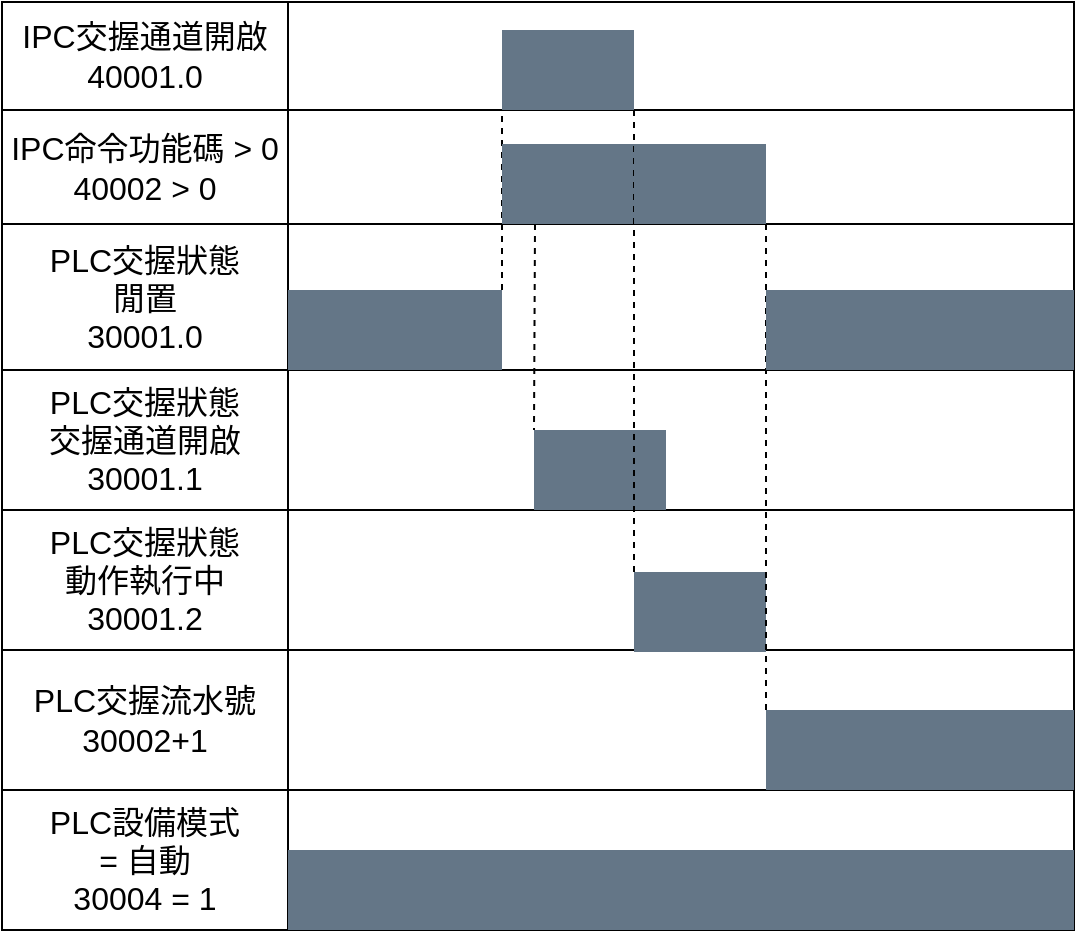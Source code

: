 <mxfile version="28.0.9">
  <diagram name="第 1 页" id="jIi_-YIakTyajCElGTT-">
    <mxGraphModel dx="1188" dy="619" grid="1" gridSize="10" guides="1" tooltips="1" connect="1" arrows="1" fold="1" page="1" pageScale="1" pageWidth="1169" pageHeight="827" math="0" shadow="0">
      <root>
        <mxCell id="0" />
        <mxCell id="1" parent="0" />
        <mxCell id="aK55Ml5ozFXgyBLaSb5B-3" value="" style="shape=table;startSize=0;container=1;collapsible=0;childLayout=tableLayout;fontSize=16;points=[[0,0,0,0,0],[0,0.25,0,0,0],[0,0.5,0,0,0],[0,0.75,0,0,0],[0,1,0,0,0],[0.25,0,0,0,0],[0.25,1,0,0,0],[0.5,0,0,0,0],[0.5,1,0,0,0],[0.75,0,0,0,0],[0.75,1,0,0,0],[1,0,0,0,0],[1,0.25,0,0,0],[1,0.5,0,0,0],[1,0.75,0,0,0],[1,1,0,0,0]];strokeColor=default;swimlaneFillColor=none;gradientColor=none;fillColor=none;" parent="1" vertex="1">
          <mxGeometry x="284" y="129" width="536" height="464" as="geometry" />
        </mxCell>
        <mxCell id="aK55Ml5ozFXgyBLaSb5B-88" value="" style="shape=tableRow;horizontal=0;startSize=0;swimlaneHead=0;swimlaneBody=0;strokeColor=inherit;top=0;left=0;bottom=0;right=0;collapsible=0;dropTarget=0;fillColor=none;points=[[0,0.5],[1,0.5]];portConstraint=eastwest;fontSize=16;" parent="aK55Ml5ozFXgyBLaSb5B-3" vertex="1">
          <mxGeometry width="536" height="54" as="geometry" />
        </mxCell>
        <mxCell id="aK55Ml5ozFXgyBLaSb5B-89" value="IPC交握通道開啟&lt;div&gt;40001.0&lt;/div&gt;" style="shape=partialRectangle;html=1;whiteSpace=wrap;connectable=0;strokeColor=inherit;overflow=hidden;fillColor=none;top=0;left=0;bottom=0;right=0;pointerEvents=1;fontSize=16;" parent="aK55Ml5ozFXgyBLaSb5B-88" vertex="1">
          <mxGeometry width="143" height="54" as="geometry">
            <mxRectangle width="143" height="54" as="alternateBounds" />
          </mxGeometry>
        </mxCell>
        <mxCell id="aK55Ml5ozFXgyBLaSb5B-90" value="" style="shape=partialRectangle;html=1;whiteSpace=wrap;connectable=0;strokeColor=inherit;overflow=hidden;fillColor=none;top=0;left=0;bottom=0;right=0;pointerEvents=1;fontSize=16;" parent="aK55Ml5ozFXgyBLaSb5B-88" vertex="1">
          <mxGeometry x="143" width="393" height="54" as="geometry">
            <mxRectangle width="393" height="54" as="alternateBounds" />
          </mxGeometry>
        </mxCell>
        <mxCell id="aK55Ml5ozFXgyBLaSb5B-8" value="" style="shape=tableRow;horizontal=0;startSize=0;swimlaneHead=0;swimlaneBody=0;strokeColor=inherit;top=0;left=0;bottom=0;right=0;collapsible=0;dropTarget=0;fillColor=none;points=[[0,0.5],[1,0.5]];portConstraint=eastwest;fontSize=16;" parent="aK55Ml5ozFXgyBLaSb5B-3" vertex="1">
          <mxGeometry y="54" width="536" height="57" as="geometry" />
        </mxCell>
        <mxCell id="aK55Ml5ozFXgyBLaSb5B-9" value="IPC命令功能碼 &amp;gt; 0&lt;div&gt;40002 &amp;gt; 0&lt;/div&gt;" style="shape=partialRectangle;html=1;whiteSpace=wrap;connectable=0;strokeColor=inherit;overflow=hidden;fillColor=none;top=0;left=0;bottom=0;right=0;pointerEvents=1;fontSize=16;" parent="aK55Ml5ozFXgyBLaSb5B-8" vertex="1">
          <mxGeometry width="143" height="57" as="geometry">
            <mxRectangle width="143" height="57" as="alternateBounds" />
          </mxGeometry>
        </mxCell>
        <mxCell id="aK55Ml5ozFXgyBLaSb5B-10" value="" style="shape=partialRectangle;html=1;whiteSpace=wrap;connectable=0;strokeColor=inherit;overflow=hidden;fillColor=none;top=0;left=0;bottom=0;right=0;pointerEvents=1;fontSize=16;" parent="aK55Ml5ozFXgyBLaSb5B-8" vertex="1">
          <mxGeometry x="143" width="393" height="57" as="geometry">
            <mxRectangle width="393" height="57" as="alternateBounds" />
          </mxGeometry>
        </mxCell>
        <mxCell id="aK55Ml5ozFXgyBLaSb5B-52" style="shape=tableRow;horizontal=0;startSize=0;swimlaneHead=0;swimlaneBody=0;strokeColor=inherit;top=0;left=0;bottom=0;right=0;collapsible=0;dropTarget=0;fillColor=none;points=[[0,0.5],[1,0.5]];portConstraint=eastwest;fontSize=16;" parent="aK55Ml5ozFXgyBLaSb5B-3" vertex="1">
          <mxGeometry y="111" width="536" height="73" as="geometry" />
        </mxCell>
        <mxCell id="aK55Ml5ozFXgyBLaSb5B-53" value="PLC交握狀態&lt;div&gt;閒置&lt;/div&gt;&lt;div&gt;30001.0&lt;/div&gt;" style="shape=partialRectangle;html=1;whiteSpace=wrap;connectable=0;strokeColor=inherit;overflow=hidden;fillColor=none;top=0;left=0;bottom=0;right=0;pointerEvents=1;fontSize=16;" parent="aK55Ml5ozFXgyBLaSb5B-52" vertex="1">
          <mxGeometry width="143" height="73" as="geometry">
            <mxRectangle width="143" height="73" as="alternateBounds" />
          </mxGeometry>
        </mxCell>
        <mxCell id="aK55Ml5ozFXgyBLaSb5B-54" style="shape=partialRectangle;html=1;whiteSpace=wrap;connectable=0;strokeColor=inherit;overflow=hidden;fillColor=none;top=0;left=0;bottom=0;right=0;pointerEvents=1;fontSize=16;" parent="aK55Ml5ozFXgyBLaSb5B-52" vertex="1">
          <mxGeometry x="143" width="393" height="73" as="geometry">
            <mxRectangle width="393" height="73" as="alternateBounds" />
          </mxGeometry>
        </mxCell>
        <mxCell id="aK55Ml5ozFXgyBLaSb5B-70" style="shape=tableRow;horizontal=0;startSize=0;swimlaneHead=0;swimlaneBody=0;strokeColor=inherit;top=0;left=0;bottom=0;right=0;collapsible=0;dropTarget=0;fillColor=none;points=[[0,0.5],[1,0.5]];portConstraint=eastwest;fontSize=16;" parent="aK55Ml5ozFXgyBLaSb5B-3" vertex="1">
          <mxGeometry y="184" width="536" height="70" as="geometry" />
        </mxCell>
        <mxCell id="aK55Ml5ozFXgyBLaSb5B-71" value="PLC交握狀態&lt;div&gt;交握通道開啟&lt;/div&gt;&lt;div&gt;30001.1&lt;/div&gt;" style="shape=partialRectangle;html=1;whiteSpace=wrap;connectable=0;strokeColor=inherit;overflow=hidden;fillColor=none;top=0;left=0;bottom=0;right=0;pointerEvents=1;fontSize=16;" parent="aK55Ml5ozFXgyBLaSb5B-70" vertex="1">
          <mxGeometry width="143" height="70" as="geometry">
            <mxRectangle width="143" height="70" as="alternateBounds" />
          </mxGeometry>
        </mxCell>
        <mxCell id="aK55Ml5ozFXgyBLaSb5B-72" style="shape=partialRectangle;html=1;whiteSpace=wrap;connectable=0;strokeColor=inherit;overflow=hidden;fillColor=none;top=0;left=0;bottom=0;right=0;pointerEvents=1;fontSize=16;" parent="aK55Ml5ozFXgyBLaSb5B-70" vertex="1">
          <mxGeometry x="143" width="393" height="70" as="geometry">
            <mxRectangle width="393" height="70" as="alternateBounds" />
          </mxGeometry>
        </mxCell>
        <mxCell id="aK55Ml5ozFXgyBLaSb5B-75" style="shape=tableRow;horizontal=0;startSize=0;swimlaneHead=0;swimlaneBody=0;strokeColor=inherit;top=0;left=0;bottom=0;right=0;collapsible=0;dropTarget=0;fillColor=none;points=[[0,0.5],[1,0.5]];portConstraint=eastwest;fontSize=16;" parent="aK55Ml5ozFXgyBLaSb5B-3" vertex="1">
          <mxGeometry y="254" width="536" height="70" as="geometry" />
        </mxCell>
        <mxCell id="aK55Ml5ozFXgyBLaSb5B-76" value="PLC交握狀態&lt;div&gt;動作執行中&lt;/div&gt;&lt;div&gt;30001.2&lt;/div&gt;" style="shape=partialRectangle;html=1;whiteSpace=wrap;connectable=0;strokeColor=inherit;overflow=hidden;fillColor=none;top=0;left=0;bottom=0;right=0;pointerEvents=1;fontSize=16;" parent="aK55Ml5ozFXgyBLaSb5B-75" vertex="1">
          <mxGeometry width="143" height="70" as="geometry">
            <mxRectangle width="143" height="70" as="alternateBounds" />
          </mxGeometry>
        </mxCell>
        <mxCell id="aK55Ml5ozFXgyBLaSb5B-77" style="shape=partialRectangle;html=1;whiteSpace=wrap;connectable=0;strokeColor=inherit;overflow=hidden;fillColor=none;top=0;left=0;bottom=0;right=0;pointerEvents=1;fontSize=16;" parent="aK55Ml5ozFXgyBLaSb5B-75" vertex="1">
          <mxGeometry x="143" width="393" height="70" as="geometry">
            <mxRectangle width="393" height="70" as="alternateBounds" />
          </mxGeometry>
        </mxCell>
        <mxCell id="aK55Ml5ozFXgyBLaSb5B-60" style="shape=tableRow;horizontal=0;startSize=0;swimlaneHead=0;swimlaneBody=0;strokeColor=inherit;top=0;left=0;bottom=0;right=0;collapsible=0;dropTarget=0;fillColor=none;points=[[0,0.5],[1,0.5]];portConstraint=eastwest;fontSize=16;" parent="aK55Ml5ozFXgyBLaSb5B-3" vertex="1">
          <mxGeometry y="324" width="536" height="70" as="geometry" />
        </mxCell>
        <mxCell id="aK55Ml5ozFXgyBLaSb5B-61" value="PLC交握流水號&lt;div&gt;30002+1&lt;/div&gt;" style="shape=partialRectangle;html=1;whiteSpace=wrap;connectable=0;strokeColor=inherit;overflow=hidden;fillColor=none;top=0;left=0;bottom=0;right=0;pointerEvents=1;fontSize=16;" parent="aK55Ml5ozFXgyBLaSb5B-60" vertex="1">
          <mxGeometry width="143" height="70" as="geometry">
            <mxRectangle width="143" height="70" as="alternateBounds" />
          </mxGeometry>
        </mxCell>
        <mxCell id="aK55Ml5ozFXgyBLaSb5B-62" style="shape=partialRectangle;html=1;whiteSpace=wrap;connectable=0;strokeColor=inherit;overflow=hidden;fillColor=none;top=0;left=0;bottom=0;right=0;pointerEvents=1;fontSize=16;" parent="aK55Ml5ozFXgyBLaSb5B-60" vertex="1">
          <mxGeometry x="143" width="393" height="70" as="geometry">
            <mxRectangle width="393" height="70" as="alternateBounds" />
          </mxGeometry>
        </mxCell>
        <mxCell id="aK55Ml5ozFXgyBLaSb5B-56" style="shape=tableRow;horizontal=0;startSize=0;swimlaneHead=0;swimlaneBody=0;strokeColor=inherit;top=0;left=0;bottom=0;right=0;collapsible=0;dropTarget=0;fillColor=none;points=[[0,0.5],[1,0.5]];portConstraint=eastwest;fontSize=16;" parent="aK55Ml5ozFXgyBLaSb5B-3" vertex="1">
          <mxGeometry y="394" width="536" height="70" as="geometry" />
        </mxCell>
        <mxCell id="aK55Ml5ozFXgyBLaSb5B-57" value="PLC設備模式&lt;div&gt;&lt;span style=&quot;background-color: transparent; color: light-dark(rgb(0, 0, 0), rgb(255, 255, 255));&quot;&gt;= 自動&lt;/span&gt;&lt;div&gt;30004 = 1&lt;/div&gt;&lt;/div&gt;" style="shape=partialRectangle;html=1;whiteSpace=wrap;connectable=0;strokeColor=inherit;overflow=hidden;fillColor=none;top=0;left=0;bottom=0;right=0;pointerEvents=1;fontSize=16;" parent="aK55Ml5ozFXgyBLaSb5B-56" vertex="1">
          <mxGeometry width="143" height="70" as="geometry">
            <mxRectangle width="143" height="70" as="alternateBounds" />
          </mxGeometry>
        </mxCell>
        <mxCell id="aK55Ml5ozFXgyBLaSb5B-58" style="shape=partialRectangle;html=1;whiteSpace=wrap;connectable=0;strokeColor=inherit;overflow=hidden;fillColor=none;top=0;left=0;bottom=0;right=0;pointerEvents=1;fontSize=16;" parent="aK55Ml5ozFXgyBLaSb5B-56" vertex="1">
          <mxGeometry x="143" width="393" height="70" as="geometry">
            <mxRectangle width="393" height="70" as="alternateBounds" />
          </mxGeometry>
        </mxCell>
        <mxCell id="aK55Ml5ozFXgyBLaSb5B-96" value="" style="rounded=0;whiteSpace=wrap;html=1;fillColor=#647687;fontColor=#ffffff;strokeColor=none;gradientColor=none;" parent="1" vertex="1">
          <mxGeometry x="534" y="143" width="66" height="40" as="geometry" />
        </mxCell>
        <mxCell id="aK55Ml5ozFXgyBLaSb5B-104" value="" style="endArrow=none;dashed=1;html=1;rounded=0;exitX=1;exitY=0;exitDx=0;exitDy=0;entryX=0;entryY=1;entryDx=0;entryDy=0;" parent="1" source="CeW-MTemfMxPbqHiYguy-44" target="aK55Ml5ozFXgyBLaSb5B-96" edge="1">
          <mxGeometry width="50" height="50" relative="1" as="geometry">
            <mxPoint x="534" y="354" as="sourcePoint" />
            <mxPoint x="534" y="190" as="targetPoint" />
          </mxGeometry>
        </mxCell>
        <mxCell id="CeW-MTemfMxPbqHiYguy-27" value="" style="rounded=0;whiteSpace=wrap;html=1;fillColor=#647687;fontColor=#ffffff;strokeColor=none;gradientColor=none;" vertex="1" parent="1">
          <mxGeometry x="550" y="343" width="66" height="40" as="geometry" />
        </mxCell>
        <mxCell id="CeW-MTemfMxPbqHiYguy-35" value="" style="rounded=0;whiteSpace=wrap;html=1;fillColor=#647687;fontColor=#ffffff;strokeColor=none;gradientColor=none;" vertex="1" parent="1">
          <mxGeometry x="600" y="414" width="66" height="40" as="geometry" />
        </mxCell>
        <mxCell id="CeW-MTemfMxPbqHiYguy-43" value="" style="rounded=0;whiteSpace=wrap;html=1;fillColor=#647687;fontColor=#ffffff;strokeColor=none;gradientColor=none;" vertex="1" parent="1">
          <mxGeometry x="666" y="483" width="154" height="40" as="geometry" />
        </mxCell>
        <mxCell id="CeW-MTemfMxPbqHiYguy-44" value="" style="rounded=0;whiteSpace=wrap;html=1;fillColor=#647687;fontColor=#ffffff;strokeColor=none;gradientColor=none;" vertex="1" parent="1">
          <mxGeometry x="427" y="273" width="107" height="40" as="geometry" />
        </mxCell>
        <mxCell id="CeW-MTemfMxPbqHiYguy-45" value="" style="rounded=0;whiteSpace=wrap;html=1;fillColor=#647687;fontColor=#ffffff;strokeColor=none;gradientColor=none;" vertex="1" parent="1">
          <mxGeometry x="427" y="553" width="393" height="40" as="geometry" />
        </mxCell>
        <mxCell id="CeW-MTemfMxPbqHiYguy-51" value="" style="endArrow=none;dashed=1;html=1;rounded=0;entryX=1;entryY=1;entryDx=0;entryDy=0;exitX=0;exitY=0;exitDx=0;exitDy=0;" edge="1" parent="1" source="CeW-MTemfMxPbqHiYguy-43" target="CeW-MTemfMxPbqHiYguy-61">
          <mxGeometry width="50" height="50" relative="1" as="geometry">
            <mxPoint x="624" y="541" as="sourcePoint" />
            <mxPoint x="624" y="310" as="targetPoint" />
          </mxGeometry>
        </mxCell>
        <mxCell id="CeW-MTemfMxPbqHiYguy-53" value="" style="rounded=0;whiteSpace=wrap;html=1;fillColor=#647687;fontColor=#ffffff;strokeColor=none;gradientColor=none;" vertex="1" parent="1">
          <mxGeometry x="666" y="273" width="154" height="40" as="geometry" />
        </mxCell>
        <mxCell id="CeW-MTemfMxPbqHiYguy-56" value="" style="rounded=0;whiteSpace=wrap;html=1;fillColor=#647687;fontColor=#ffffff;strokeColor=none;gradientColor=none;" vertex="1" parent="1">
          <mxGeometry x="534" y="200" width="66" height="40" as="geometry" />
        </mxCell>
        <mxCell id="CeW-MTemfMxPbqHiYguy-59" value="" style="endArrow=none;dashed=1;html=1;rounded=0;exitX=0.25;exitY=1;exitDx=0;exitDy=0;entryX=0;entryY=0;entryDx=0;entryDy=0;" edge="1" parent="1" source="CeW-MTemfMxPbqHiYguy-56" target="CeW-MTemfMxPbqHiYguy-27">
          <mxGeometry width="50" height="50" relative="1" as="geometry">
            <mxPoint x="570" y="257" as="sourcePoint" />
            <mxPoint x="570" y="240" as="targetPoint" />
          </mxGeometry>
        </mxCell>
        <mxCell id="CeW-MTemfMxPbqHiYguy-60" value="" style="endArrow=none;dashed=1;html=1;rounded=0;exitX=1;exitY=1;exitDx=0;exitDy=0;entryX=0;entryY=0;entryDx=0;entryDy=0;" edge="1" parent="1" source="aK55Ml5ozFXgyBLaSb5B-96" target="CeW-MTemfMxPbqHiYguy-35">
          <mxGeometry width="50" height="50" relative="1" as="geometry">
            <mxPoint x="570" y="330" as="sourcePoint" />
            <mxPoint x="570" y="433" as="targetPoint" />
          </mxGeometry>
        </mxCell>
        <mxCell id="CeW-MTemfMxPbqHiYguy-61" value="" style="rounded=0;whiteSpace=wrap;html=1;fillColor=#647687;fontColor=#ffffff;strokeColor=none;gradientColor=none;" vertex="1" parent="1">
          <mxGeometry x="600" y="200" width="66" height="40" as="geometry" />
        </mxCell>
      </root>
    </mxGraphModel>
  </diagram>
</mxfile>
